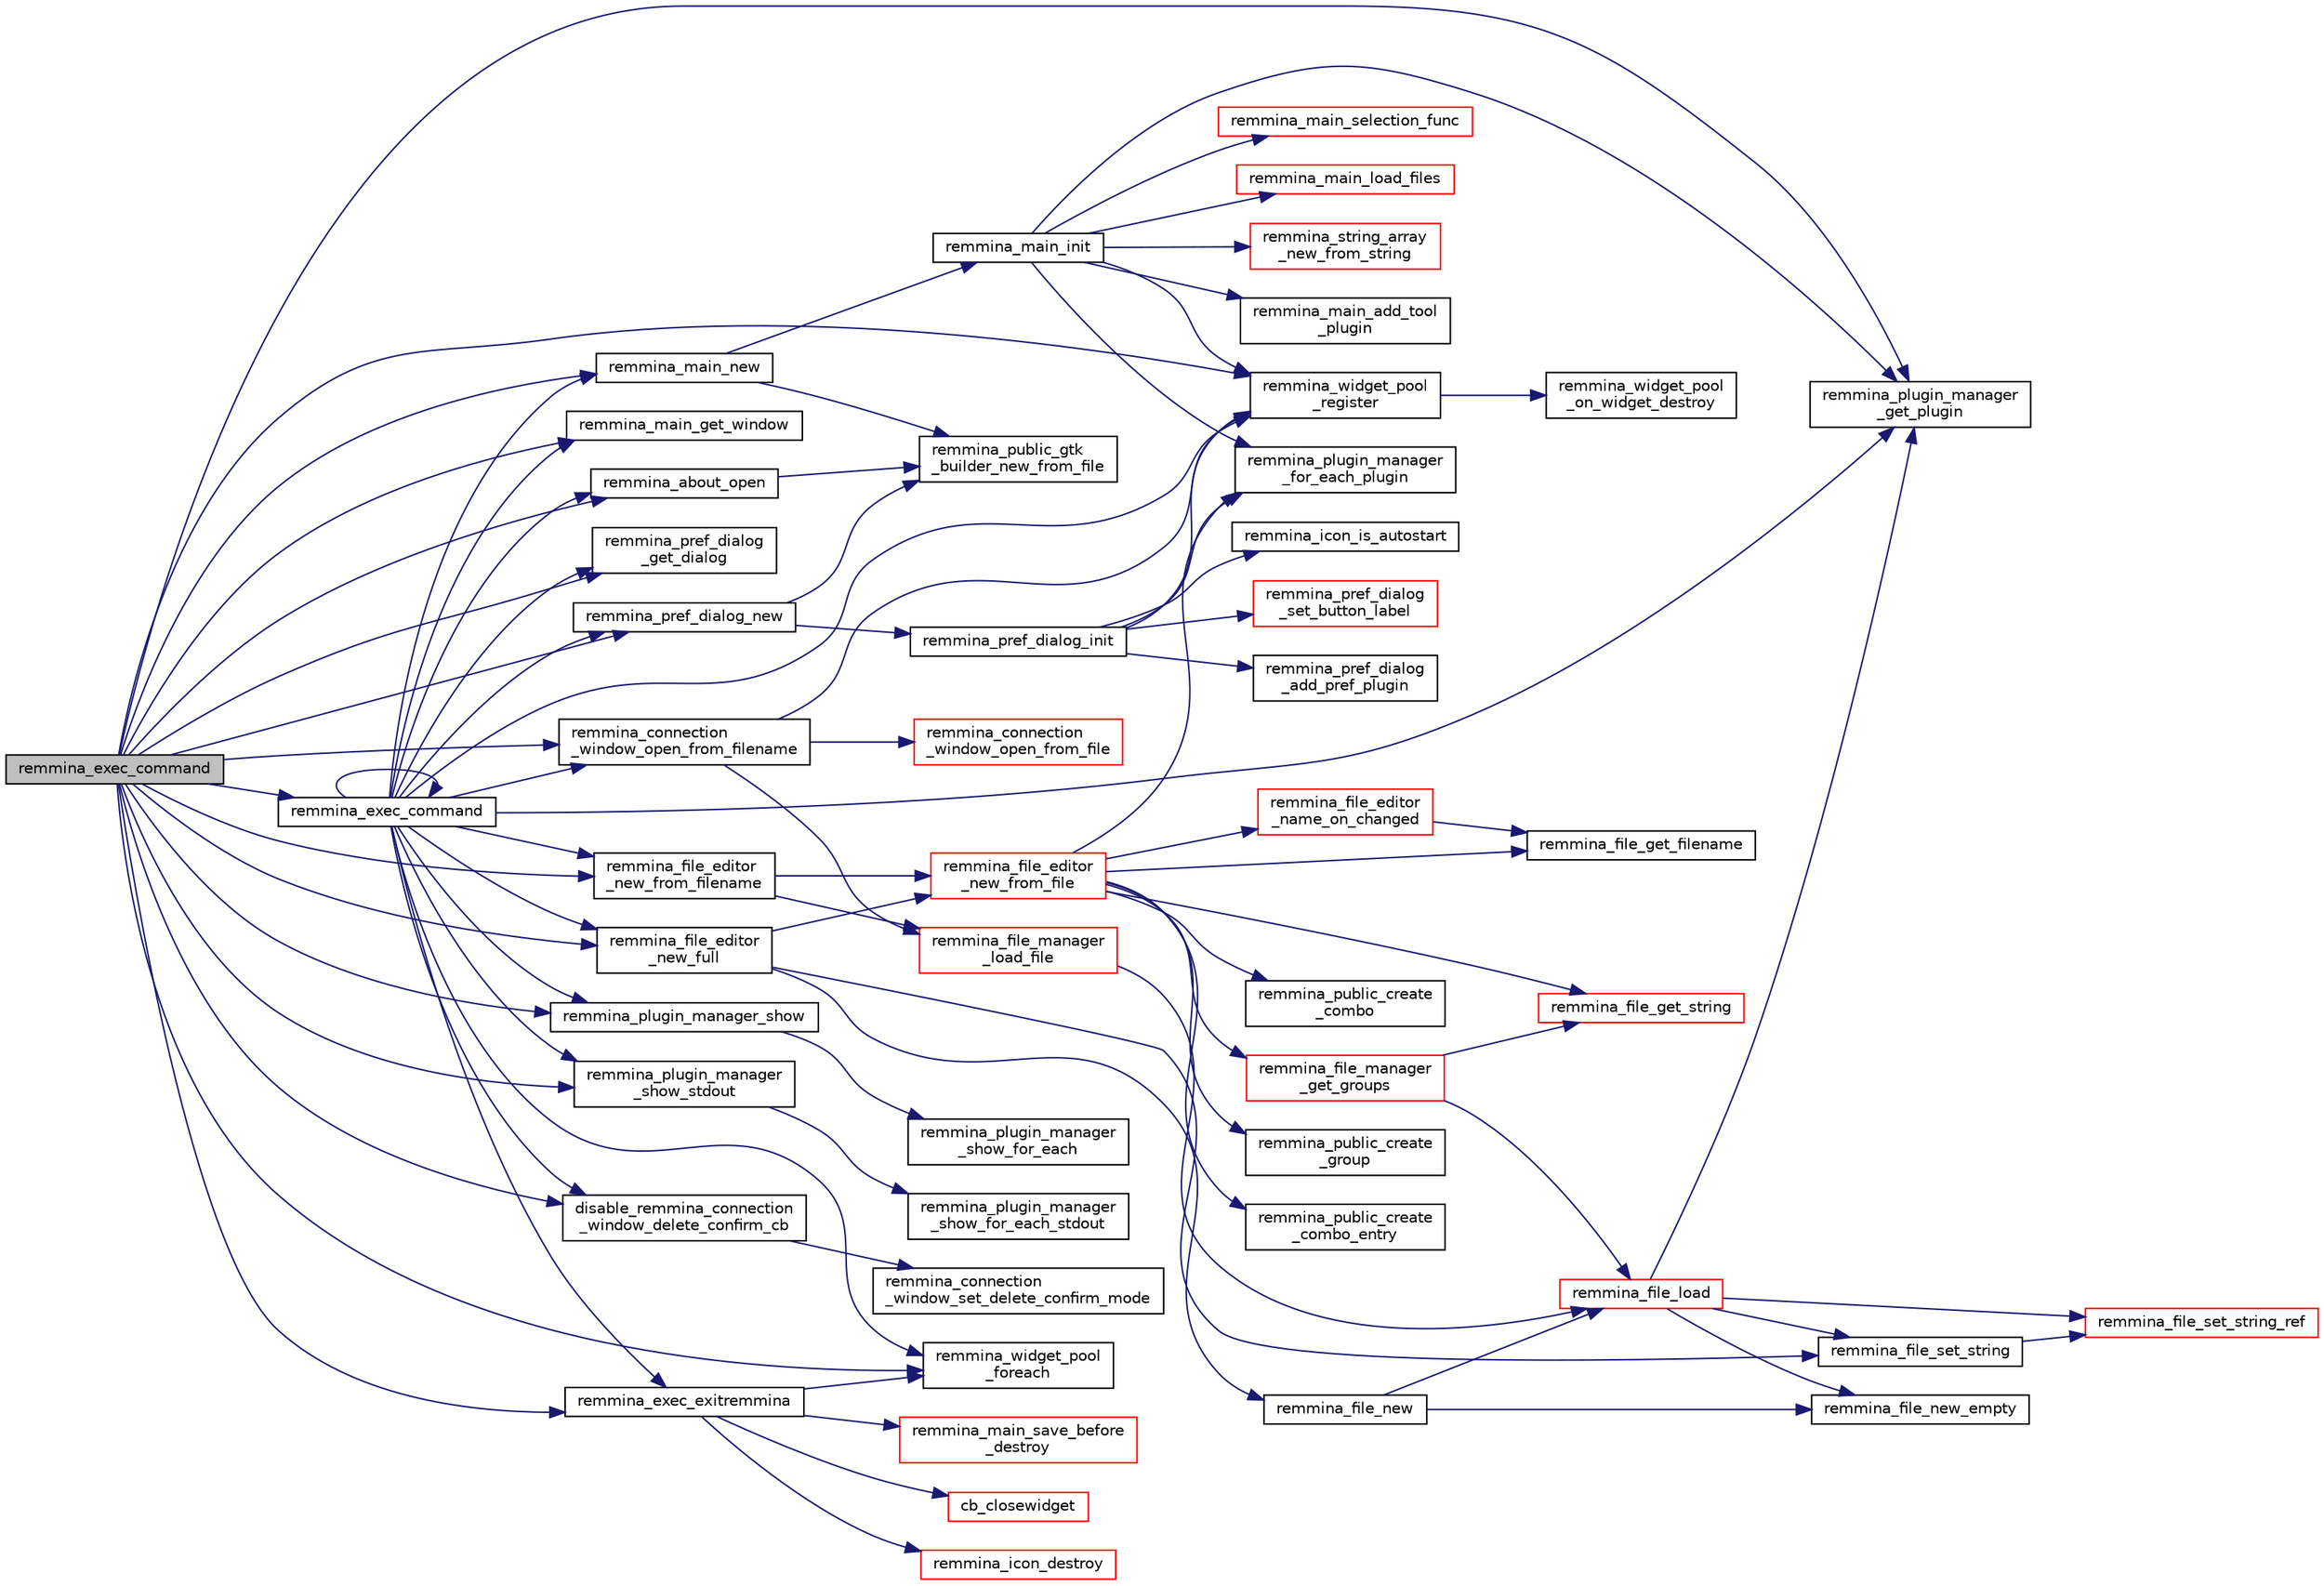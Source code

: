 digraph "remmina_exec_command"
{
  edge [fontname="Helvetica",fontsize="10",labelfontname="Helvetica",labelfontsize="10"];
  node [fontname="Helvetica",fontsize="10",shape=record];
  rankdir="LR";
  Node171 [label="remmina_exec_command",height=0.2,width=0.4,color="black", fillcolor="grey75", style="filled", fontcolor="black"];
  Node171 -> Node172 [color="midnightblue",fontsize="10",style="solid",fontname="Helvetica"];
  Node172 [label="remmina_main_get_window",height=0.2,width=0.4,color="black", fillcolor="white", style="filled",URL="$remmina__main_8c.html#a7740488de65c0e642895cc9dfba07b6e"];
  Node171 -> Node173 [color="midnightblue",fontsize="10",style="solid",fontname="Helvetica"];
  Node173 [label="remmina_main_new",height=0.2,width=0.4,color="black", fillcolor="white", style="filled",URL="$remmina__main_8c.html#af14b1942a754d7b2f5c10266208ebe01"];
  Node173 -> Node174 [color="midnightblue",fontsize="10",style="solid",fontname="Helvetica"];
  Node174 [label="remmina_public_gtk\l_builder_new_from_file",height=0.2,width=0.4,color="black", fillcolor="white", style="filled",URL="$remmina__public_8c.html#a3031598a6e4f67d1519d8e5afba7da41"];
  Node173 -> Node175 [color="midnightblue",fontsize="10",style="solid",fontname="Helvetica"];
  Node175 [label="remmina_main_init",height=0.2,width=0.4,color="black", fillcolor="white", style="filled",URL="$remmina__main_8c.html#afefc1b651e1c546e949dbe6df72b0300"];
  Node175 -> Node176 [color="midnightblue",fontsize="10",style="solid",fontname="Helvetica"];
  Node176 [label="remmina_string_array\l_new_from_string",height=0.2,width=0.4,color="red", fillcolor="white", style="filled",URL="$remmina__string__array_8c.html#a7f1c8e427a25c2d5cede3952b1d0ad90"];
  Node175 -> Node179 [color="midnightblue",fontsize="10",style="solid",fontname="Helvetica"];
  Node179 [label="remmina_plugin_manager\l_for_each_plugin",height=0.2,width=0.4,color="black", fillcolor="white", style="filled",URL="$remmina__plugin__manager_8c.html#a13f13a6a4280268656f258cb5aeff031"];
  Node175 -> Node180 [color="midnightblue",fontsize="10",style="solid",fontname="Helvetica"];
  Node180 [label="remmina_main_add_tool\l_plugin",height=0.2,width=0.4,color="black", fillcolor="white", style="filled",URL="$remmina__main_8c.html#a7be10e330f0c2a3f74e119cde443786f"];
  Node175 -> Node181 [color="midnightblue",fontsize="10",style="solid",fontname="Helvetica"];
  Node181 [label="remmina_plugin_manager\l_get_plugin",height=0.2,width=0.4,color="black", fillcolor="white", style="filled",URL="$remmina__plugin__manager_8c.html#a3872c8656a8a3d5147bcc603471c1932"];
  Node175 -> Node182 [color="midnightblue",fontsize="10",style="solid",fontname="Helvetica"];
  Node182 [label="remmina_main_selection_func",height=0.2,width=0.4,color="red", fillcolor="white", style="filled",URL="$remmina__main_8c.html#a3c5043279b5d98d4d08635d33402ea66"];
  Node175 -> Node184 [color="midnightblue",fontsize="10",style="solid",fontname="Helvetica"];
  Node184 [label="remmina_main_load_files",height=0.2,width=0.4,color="red", fillcolor="white", style="filled",URL="$remmina__main_8c.html#a3617295e74fa84edbd41dedc601402a7"];
  Node175 -> Node251 [color="midnightblue",fontsize="10",style="solid",fontname="Helvetica"];
  Node251 [label="remmina_widget_pool\l_register",height=0.2,width=0.4,color="black", fillcolor="white", style="filled",URL="$remmina__widget__pool_8c.html#ae3c9c9853eb5bedbfeadbfac1d495b95"];
  Node251 -> Node252 [color="midnightblue",fontsize="10",style="solid",fontname="Helvetica"];
  Node252 [label="remmina_widget_pool\l_on_widget_destroy",height=0.2,width=0.4,color="black", fillcolor="white", style="filled",URL="$remmina__widget__pool_8c.html#aa5fd17580202843eab40cabb258d2664"];
  Node171 -> Node253 [color="midnightblue",fontsize="10",style="solid",fontname="Helvetica"];
  Node253 [label="remmina_pref_dialog\l_get_dialog",height=0.2,width=0.4,color="black", fillcolor="white", style="filled",URL="$remmina__pref__dialog_8c.html#af87f153e3fc696f76da732d8e431be5a"];
  Node171 -> Node254 [color="midnightblue",fontsize="10",style="solid",fontname="Helvetica"];
  Node254 [label="remmina_pref_dialog_new",height=0.2,width=0.4,color="black", fillcolor="white", style="filled",URL="$remmina__pref__dialog_8c.html#a16091735af5c6ee31fb794a5fb860342"];
  Node254 -> Node174 [color="midnightblue",fontsize="10",style="solid",fontname="Helvetica"];
  Node254 -> Node255 [color="midnightblue",fontsize="10",style="solid",fontname="Helvetica"];
  Node255 [label="remmina_pref_dialog_init",height=0.2,width=0.4,color="black", fillcolor="white", style="filled",URL="$remmina__pref__dialog_8c.html#a9a050b69e373c90ea7d400aa94f34344"];
  Node255 -> Node256 [color="midnightblue",fontsize="10",style="solid",fontname="Helvetica"];
  Node256 [label="remmina_icon_is_autostart",height=0.2,width=0.4,color="black", fillcolor="white", style="filled",URL="$remmina__icon_8c.html#ae477ccd85ab1d878d243aed7fa5e48ae"];
  Node255 -> Node257 [color="midnightblue",fontsize="10",style="solid",fontname="Helvetica"];
  Node257 [label="remmina_pref_dialog\l_set_button_label",height=0.2,width=0.4,color="red", fillcolor="white", style="filled",URL="$remmina__pref__dialog_8c.html#a384dde55873f855555c0194d45cbfd59"];
  Node255 -> Node179 [color="midnightblue",fontsize="10",style="solid",fontname="Helvetica"];
  Node255 -> Node259 [color="midnightblue",fontsize="10",style="solid",fontname="Helvetica"];
  Node259 [label="remmina_pref_dialog\l_add_pref_plugin",height=0.2,width=0.4,color="black", fillcolor="white", style="filled",URL="$remmina__pref__dialog_8c.html#add9c48bccc2c61be2f2900a154648dd4"];
  Node255 -> Node251 [color="midnightblue",fontsize="10",style="solid",fontname="Helvetica"];
  Node171 -> Node260 [color="midnightblue",fontsize="10",style="solid",fontname="Helvetica"];
  Node260 [label="remmina_file_editor\l_new_full",height=0.2,width=0.4,color="black", fillcolor="white", style="filled",URL="$remmina__file__editor_8c.html#ab563344276cbcdf0fcea05b0b64c7aeb"];
  Node260 -> Node261 [color="midnightblue",fontsize="10",style="solid",fontname="Helvetica"];
  Node261 [label="remmina_file_new",height=0.2,width=0.4,color="black", fillcolor="white", style="filled",URL="$remmina__file_8c.html#a5e421ba636d34e21bba5ece463e98892"];
  Node261 -> Node191 [color="midnightblue",fontsize="10",style="solid",fontname="Helvetica"];
  Node191 [label="remmina_file_load",height=0.2,width=0.4,color="red", fillcolor="white", style="filled",URL="$remmina__file_8c.html#ac1cc2d7f827f7d64c7fd3edf10e9383e"];
  Node191 -> Node192 [color="midnightblue",fontsize="10",style="solid",fontname="Helvetica"];
  Node192 [label="remmina_file_new_empty",height=0.2,width=0.4,color="black", fillcolor="white", style="filled",URL="$remmina__file_8c.html#adab087b7139756f029020a87a5438cfa"];
  Node191 -> Node181 [color="midnightblue",fontsize="10",style="solid",fontname="Helvetica"];
  Node191 -> Node198 [color="midnightblue",fontsize="10",style="solid",fontname="Helvetica"];
  Node198 [label="remmina_file_set_string",height=0.2,width=0.4,color="black", fillcolor="white", style="filled",URL="$remmina__file_8c.html#a85ca1ca2d0bf9ef29e490c6f4527a954"];
  Node198 -> Node199 [color="midnightblue",fontsize="10",style="solid",fontname="Helvetica"];
  Node199 [label="remmina_file_set_string_ref",height=0.2,width=0.4,color="red", fillcolor="white", style="filled",URL="$remmina__file_8c.html#a74951c1067a1a5e1341f5e1c1206dec6"];
  Node191 -> Node199 [color="midnightblue",fontsize="10",style="solid",fontname="Helvetica"];
  Node261 -> Node192 [color="midnightblue",fontsize="10",style="solid",fontname="Helvetica"];
  Node260 -> Node198 [color="midnightblue",fontsize="10",style="solid",fontname="Helvetica"];
  Node260 -> Node262 [color="midnightblue",fontsize="10",style="solid",fontname="Helvetica"];
  Node262 [label="remmina_file_editor\l_new_from_file",height=0.2,width=0.4,color="red", fillcolor="white", style="filled",URL="$remmina__file__editor_8c.html#a08327d6951c345808628dbb5784aba06"];
  Node262 -> Node242 [color="midnightblue",fontsize="10",style="solid",fontname="Helvetica"];
  Node242 [label="remmina_file_get_filename",height=0.2,width=0.4,color="black", fillcolor="white", style="filled",URL="$remmina__file_8c.html#ad1e4f3a0f64cd98e301044b6c38a1f1d"];
  Node262 -> Node263 [color="midnightblue",fontsize="10",style="solid",fontname="Helvetica"];
  Node263 [label="remmina_public_create\l_group",height=0.2,width=0.4,color="black", fillcolor="white", style="filled",URL="$remmina__public_8c.html#a995da243f78002153d18616b46dcdf63"];
  Node262 -> Node264 [color="midnightblue",fontsize="10",style="solid",fontname="Helvetica"];
  Node264 [label="remmina_file_editor\l_name_on_changed",height=0.2,width=0.4,color="red", fillcolor="white", style="filled",URL="$remmina__file__editor_8c.html#a206bacb96cc7d4236d910be89a7cd613"];
  Node264 -> Node242 [color="midnightblue",fontsize="10",style="solid",fontname="Helvetica"];
  Node262 -> Node205 [color="midnightblue",fontsize="10",style="solid",fontname="Helvetica"];
  Node205 [label="remmina_file_get_string",height=0.2,width=0.4,color="red", fillcolor="white", style="filled",URL="$remmina__file_8c.html#a8eb1b213d9d08c6ad13683ce05f4355e"];
  Node262 -> Node267 [color="midnightblue",fontsize="10",style="solid",fontname="Helvetica"];
  Node267 [label="remmina_file_manager\l_get_groups",height=0.2,width=0.4,color="red", fillcolor="white", style="filled",URL="$remmina__file__manager_8c.html#a536edeef371d907ab3936f4d65c3003d"];
  Node267 -> Node191 [color="midnightblue",fontsize="10",style="solid",fontname="Helvetica"];
  Node267 -> Node205 [color="midnightblue",fontsize="10",style="solid",fontname="Helvetica"];
  Node262 -> Node271 [color="midnightblue",fontsize="10",style="solid",fontname="Helvetica"];
  Node271 [label="remmina_public_create\l_combo_entry",height=0.2,width=0.4,color="black", fillcolor="white", style="filled",URL="$remmina__public_8c.html#a9ec86f1e9caea5ebc867a90230d6b51a"];
  Node262 -> Node272 [color="midnightblue",fontsize="10",style="solid",fontname="Helvetica"];
  Node272 [label="remmina_public_create\l_combo",height=0.2,width=0.4,color="black", fillcolor="white", style="filled",URL="$remmina__public_8c.html#ab4a593956dfe89aba3242a5c264a681f"];
  Node262 -> Node179 [color="midnightblue",fontsize="10",style="solid",fontname="Helvetica"];
  Node171 -> Node310 [color="midnightblue",fontsize="10",style="solid",fontname="Helvetica"];
  Node310 [label="remmina_connection\l_window_open_from_filename",height=0.2,width=0.4,color="black", fillcolor="white", style="filled",URL="$remmina__connection__window_8c.html#ab0ed27ef360efc7d92906cbabf9da5db"];
  Node310 -> Node311 [color="midnightblue",fontsize="10",style="solid",fontname="Helvetica"];
  Node311 [label="remmina_file_manager\l_load_file",height=0.2,width=0.4,color="red", fillcolor="white", style="filled",URL="$remmina__file__manager_8c.html#af7b58659604660eb0cb40b0e0f8348ab"];
  Node311 -> Node191 [color="midnightblue",fontsize="10",style="solid",fontname="Helvetica"];
  Node310 -> Node313 [color="midnightblue",fontsize="10",style="solid",fontname="Helvetica"];
  Node313 [label="remmina_connection\l_window_open_from_file",height=0.2,width=0.4,color="red", fillcolor="white", style="filled",URL="$remmina__connection__window_8c.html#a1c7f722a89609523cc4de079cc82f23c"];
  Node310 -> Node251 [color="midnightblue",fontsize="10",style="solid",fontname="Helvetica"];
  Node171 -> Node503 [color="midnightblue",fontsize="10",style="solid",fontname="Helvetica"];
  Node503 [label="remmina_file_editor\l_new_from_filename",height=0.2,width=0.4,color="black", fillcolor="white", style="filled",URL="$remmina__file__editor_8c.html#aa9345cfe3fb32d326b652e96ee55eaea"];
  Node503 -> Node311 [color="midnightblue",fontsize="10",style="solid",fontname="Helvetica"];
  Node503 -> Node262 [color="midnightblue",fontsize="10",style="solid",fontname="Helvetica"];
  Node171 -> Node504 [color="midnightblue",fontsize="10",style="solid",fontname="Helvetica"];
  Node504 [label="remmina_about_open",height=0.2,width=0.4,color="black", fillcolor="white", style="filled",URL="$remmina__about_8c.html#a3ad768979e0945a162018c6d596c90f4"];
  Node504 -> Node174 [color="midnightblue",fontsize="10",style="solid",fontname="Helvetica"];
  Node171 -> Node505 [color="midnightblue",fontsize="10",style="solid",fontname="Helvetica"];
  Node505 [label="remmina_exec_command",height=0.2,width=0.4,color="black", fillcolor="white", style="filled",URL="$remmina__exec_8c.html#a424cabdcff647797061e7482049d62a7"];
  Node505 -> Node172 [color="midnightblue",fontsize="10",style="solid",fontname="Helvetica"];
  Node505 -> Node173 [color="midnightblue",fontsize="10",style="solid",fontname="Helvetica"];
  Node505 -> Node253 [color="midnightblue",fontsize="10",style="solid",fontname="Helvetica"];
  Node505 -> Node254 [color="midnightblue",fontsize="10",style="solid",fontname="Helvetica"];
  Node505 -> Node260 [color="midnightblue",fontsize="10",style="solid",fontname="Helvetica"];
  Node505 -> Node310 [color="midnightblue",fontsize="10",style="solid",fontname="Helvetica"];
  Node505 -> Node503 [color="midnightblue",fontsize="10",style="solid",fontname="Helvetica"];
  Node505 -> Node504 [color="midnightblue",fontsize="10",style="solid",fontname="Helvetica"];
  Node505 -> Node505 [color="midnightblue",fontsize="10",style="solid",fontname="Helvetica"];
  Node505 -> Node506 [color="midnightblue",fontsize="10",style="solid",fontname="Helvetica"];
  Node506 [label="remmina_plugin_manager_show",height=0.2,width=0.4,color="black", fillcolor="white", style="filled",URL="$remmina__plugin__manager_8c.html#aedec4e9cf18d99a559aa51065c2bc276"];
  Node506 -> Node507 [color="midnightblue",fontsize="10",style="solid",fontname="Helvetica"];
  Node507 [label="remmina_plugin_manager\l_show_for_each",height=0.2,width=0.4,color="black", fillcolor="white", style="filled",URL="$remmina__plugin__manager_8c.html#a634fadd9871f76bc60c3da0aa95e719c"];
  Node505 -> Node508 [color="midnightblue",fontsize="10",style="solid",fontname="Helvetica"];
  Node508 [label="remmina_plugin_manager\l_show_stdout",height=0.2,width=0.4,color="black", fillcolor="white", style="filled",URL="$remmina__plugin__manager_8c.html#afe0881986b2a64bfb5460981dadcf28d"];
  Node508 -> Node509 [color="midnightblue",fontsize="10",style="solid",fontname="Helvetica"];
  Node509 [label="remmina_plugin_manager\l_show_for_each_stdout",height=0.2,width=0.4,color="black", fillcolor="white", style="filled",URL="$remmina__plugin__manager_8c.html#a3fdc160c477f9f5e1d881c0c054d4b07"];
  Node505 -> Node181 [color="midnightblue",fontsize="10",style="solid",fontname="Helvetica"];
  Node505 -> Node251 [color="midnightblue",fontsize="10",style="solid",fontname="Helvetica"];
  Node505 -> Node436 [color="midnightblue",fontsize="10",style="solid",fontname="Helvetica"];
  Node436 [label="remmina_widget_pool\l_foreach",height=0.2,width=0.4,color="black", fillcolor="white", style="filled",URL="$remmina__widget__pool_8c.html#a53fad3994b2550300cfd4fd8bb2a2b5b"];
  Node505 -> Node491 [color="midnightblue",fontsize="10",style="solid",fontname="Helvetica"];
  Node491 [label="disable_remmina_connection\l_window_delete_confirm_cb",height=0.2,width=0.4,color="black", fillcolor="white", style="filled",URL="$remmina__exec_8c.html#a3a857f545238914d4e021d44c4b15b4f"];
  Node491 -> Node492 [color="midnightblue",fontsize="10",style="solid",fontname="Helvetica"];
  Node492 [label="remmina_connection\l_window_set_delete_confirm_mode",height=0.2,width=0.4,color="black", fillcolor="white", style="filled",URL="$remmina__connection__window_8c.html#aaedb0044bf386cc1ecd815e29684ee64"];
  Node505 -> Node478 [color="midnightblue",fontsize="10",style="solid",fontname="Helvetica"];
  Node478 [label="remmina_exec_exitremmina",height=0.2,width=0.4,color="black", fillcolor="white", style="filled",URL="$remmina__exec_8c.html#a206abe0e916081b29c5faa52330e2271"];
  Node478 -> Node479 [color="midnightblue",fontsize="10",style="solid",fontname="Helvetica"];
  Node479 [label="remmina_main_save_before\l_destroy",height=0.2,width=0.4,color="red", fillcolor="white", style="filled",URL="$remmina__main_8c.html#a009f32092bd1d8dcd8e783d25416f3df"];
  Node478 -> Node436 [color="midnightblue",fontsize="10",style="solid",fontname="Helvetica"];
  Node478 -> Node481 [color="midnightblue",fontsize="10",style="solid",fontname="Helvetica"];
  Node481 [label="cb_closewidget",height=0.2,width=0.4,color="red", fillcolor="white", style="filled",URL="$remmina__exec_8c.html#a0ffd51ed283da4640c920e75e89e694a"];
  Node478 -> Node482 [color="midnightblue",fontsize="10",style="solid",fontname="Helvetica"];
  Node482 [label="remmina_icon_destroy",height=0.2,width=0.4,color="red", fillcolor="white", style="filled",URL="$remmina__icon_8c.html#a25b1d13f76ddf6a51836d780eda5fab1"];
  Node171 -> Node506 [color="midnightblue",fontsize="10",style="solid",fontname="Helvetica"];
  Node171 -> Node508 [color="midnightblue",fontsize="10",style="solid",fontname="Helvetica"];
  Node171 -> Node181 [color="midnightblue",fontsize="10",style="solid",fontname="Helvetica"];
  Node171 -> Node251 [color="midnightblue",fontsize="10",style="solid",fontname="Helvetica"];
  Node171 -> Node436 [color="midnightblue",fontsize="10",style="solid",fontname="Helvetica"];
  Node171 -> Node491 [color="midnightblue",fontsize="10",style="solid",fontname="Helvetica"];
  Node171 -> Node478 [color="midnightblue",fontsize="10",style="solid",fontname="Helvetica"];
}
